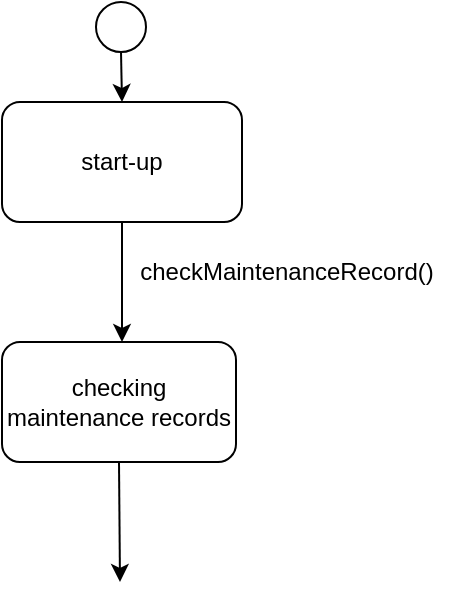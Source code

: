 <mxfile version="26.0.4">
  <diagram name="Page-1" id="6GcmhejoEtqQLI81tDvH">
    <mxGraphModel dx="1050" dy="522" grid="1" gridSize="10" guides="1" tooltips="1" connect="1" arrows="1" fold="1" page="1" pageScale="1" pageWidth="850" pageHeight="1100" math="0" shadow="0">
      <root>
        <mxCell id="0" />
        <mxCell id="1" parent="0" />
        <mxCell id="ao-5Giptih0GjF_Tz2AP-1" value="" style="ellipse;whiteSpace=wrap;html=1;aspect=fixed;" vertex="1" parent="1">
          <mxGeometry x="300" y="70" width="25" height="25" as="geometry" />
        </mxCell>
        <mxCell id="ao-5Giptih0GjF_Tz2AP-2" value="" style="endArrow=classic;html=1;rounded=0;exitX=0.5;exitY=1;exitDx=0;exitDy=0;" edge="1" parent="1" source="ao-5Giptih0GjF_Tz2AP-1">
          <mxGeometry width="50" height="50" relative="1" as="geometry">
            <mxPoint x="270" y="230" as="sourcePoint" />
            <mxPoint x="313" y="120" as="targetPoint" />
          </mxGeometry>
        </mxCell>
        <mxCell id="ao-5Giptih0GjF_Tz2AP-3" value="start-up" style="rounded=1;whiteSpace=wrap;html=1;" vertex="1" parent="1">
          <mxGeometry x="253" y="120" width="120" height="60" as="geometry" />
        </mxCell>
        <mxCell id="ao-5Giptih0GjF_Tz2AP-4" value="" style="endArrow=classic;html=1;rounded=0;exitX=0.5;exitY=1;exitDx=0;exitDy=0;" edge="1" parent="1" source="ao-5Giptih0GjF_Tz2AP-3">
          <mxGeometry width="50" height="50" relative="1" as="geometry">
            <mxPoint x="210" y="330" as="sourcePoint" />
            <mxPoint x="313" y="240" as="targetPoint" />
          </mxGeometry>
        </mxCell>
        <mxCell id="ao-5Giptih0GjF_Tz2AP-5" value="checking maintenance records" style="rounded=1;whiteSpace=wrap;html=1;" vertex="1" parent="1">
          <mxGeometry x="253" y="240" width="117" height="60" as="geometry" />
        </mxCell>
        <mxCell id="ao-5Giptih0GjF_Tz2AP-6" value="checkMaintenanceRecord()" style="text;html=1;align=center;verticalAlign=middle;resizable=0;points=[];autosize=1;strokeColor=none;fillColor=none;" vertex="1" parent="1">
          <mxGeometry x="310" y="190" width="170" height="30" as="geometry" />
        </mxCell>
        <mxCell id="ao-5Giptih0GjF_Tz2AP-7" value="" style="endArrow=classic;html=1;rounded=0;exitX=0.5;exitY=1;exitDx=0;exitDy=0;" edge="1" parent="1" source="ao-5Giptih0GjF_Tz2AP-5">
          <mxGeometry width="50" height="50" relative="1" as="geometry">
            <mxPoint x="280" y="420" as="sourcePoint" />
            <mxPoint x="312" y="360" as="targetPoint" />
          </mxGeometry>
        </mxCell>
      </root>
    </mxGraphModel>
  </diagram>
</mxfile>

